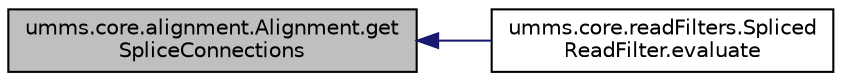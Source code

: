 digraph "umms.core.alignment.Alignment.getSpliceConnections"
{
  edge [fontname="Helvetica",fontsize="10",labelfontname="Helvetica",labelfontsize="10"];
  node [fontname="Helvetica",fontsize="10",shape=record];
  rankdir="LR";
  Node1 [label="umms.core.alignment.Alignment.get\lSpliceConnections",height=0.2,width=0.4,color="black", fillcolor="grey75", style="filled" fontcolor="black"];
  Node1 -> Node2 [dir="back",color="midnightblue",fontsize="10",style="solid"];
  Node2 [label="umms.core.readFilters.Spliced\lReadFilter.evaluate",height=0.2,width=0.4,color="black", fillcolor="white", style="filled",URL="$classumms_1_1core_1_1read_filters_1_1_spliced_read_filter.html#abb702029fcc23b0408e1b022bc0b01d1"];
}
